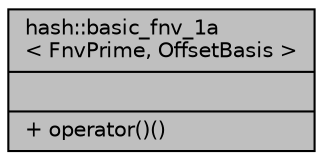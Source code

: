 digraph "hash::basic_fnv_1a&lt; FnvPrime, OffsetBasis &gt;"
{
  edge [fontname="Helvetica",fontsize="10",labelfontname="Helvetica",labelfontsize="10"];
  node [fontname="Helvetica",fontsize="10",shape=record];
  Node1 [label="{hash::basic_fnv_1a\l\< FnvPrime, OffsetBasis \>\n||+ operator()()\l}",height=0.2,width=0.4,color="black", fillcolor="grey75", style="filled", fontcolor="black"];
}
